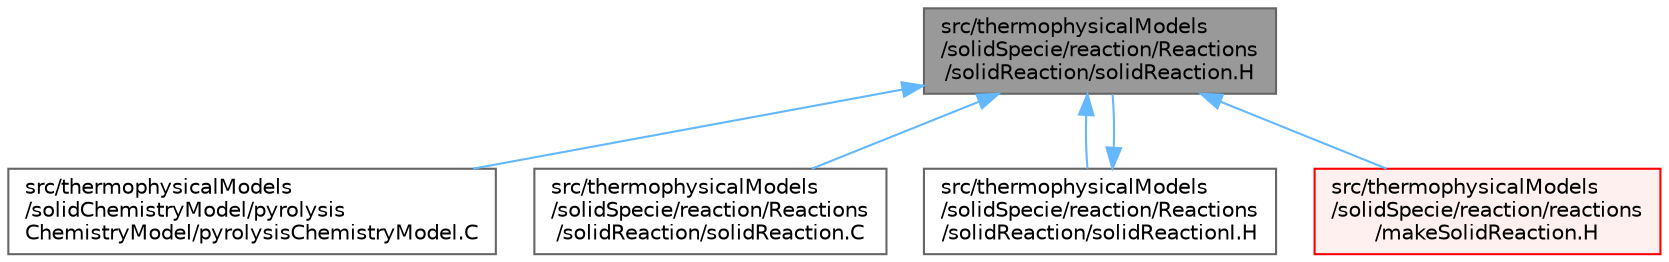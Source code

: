 digraph "src/thermophysicalModels/solidSpecie/reaction/Reactions/solidReaction/solidReaction.H"
{
 // LATEX_PDF_SIZE
  bgcolor="transparent";
  edge [fontname=Helvetica,fontsize=10,labelfontname=Helvetica,labelfontsize=10];
  node [fontname=Helvetica,fontsize=10,shape=box,height=0.2,width=0.4];
  Node1 [id="Node000001",label="src/thermophysicalModels\l/solidSpecie/reaction/Reactions\l/solidReaction/solidReaction.H",height=0.2,width=0.4,color="gray40", fillcolor="grey60", style="filled", fontcolor="black",tooltip=" "];
  Node1 -> Node2 [id="edge1_Node000001_Node000002",dir="back",color="steelblue1",style="solid",tooltip=" "];
  Node2 [id="Node000002",label="src/thermophysicalModels\l/solidChemistryModel/pyrolysis\lChemistryModel/pyrolysisChemistryModel.C",height=0.2,width=0.4,color="grey40", fillcolor="white", style="filled",URL="$pyrolysisChemistryModel_8C.html",tooltip=" "];
  Node1 -> Node3 [id="edge2_Node000001_Node000003",dir="back",color="steelblue1",style="solid",tooltip=" "];
  Node3 [id="Node000003",label="src/thermophysicalModels\l/solidSpecie/reaction/Reactions\l/solidReaction/solidReaction.C",height=0.2,width=0.4,color="grey40", fillcolor="white", style="filled",URL="$solidReaction_8C.html",tooltip=" "];
  Node1 -> Node4 [id="edge3_Node000001_Node000004",dir="back",color="steelblue1",style="solid",tooltip=" "];
  Node4 [id="Node000004",label="src/thermophysicalModels\l/solidSpecie/reaction/Reactions\l/solidReaction/solidReactionI.H",height=0.2,width=0.4,color="grey40", fillcolor="white", style="filled",URL="$solidReactionI_8H.html",tooltip=" "];
  Node4 -> Node1 [id="edge4_Node000004_Node000001",dir="back",color="steelblue1",style="solid",tooltip=" "];
  Node1 -> Node5 [id="edge5_Node000001_Node000005",dir="back",color="steelblue1",style="solid",tooltip=" "];
  Node5 [id="Node000005",label="src/thermophysicalModels\l/solidSpecie/reaction/reactions\l/makeSolidReaction.H",height=0.2,width=0.4,color="red", fillcolor="#FFF0F0", style="filled",URL="$makeSolidReaction_8H.html",tooltip="Macros for instantiating reactions for solid."];
}

